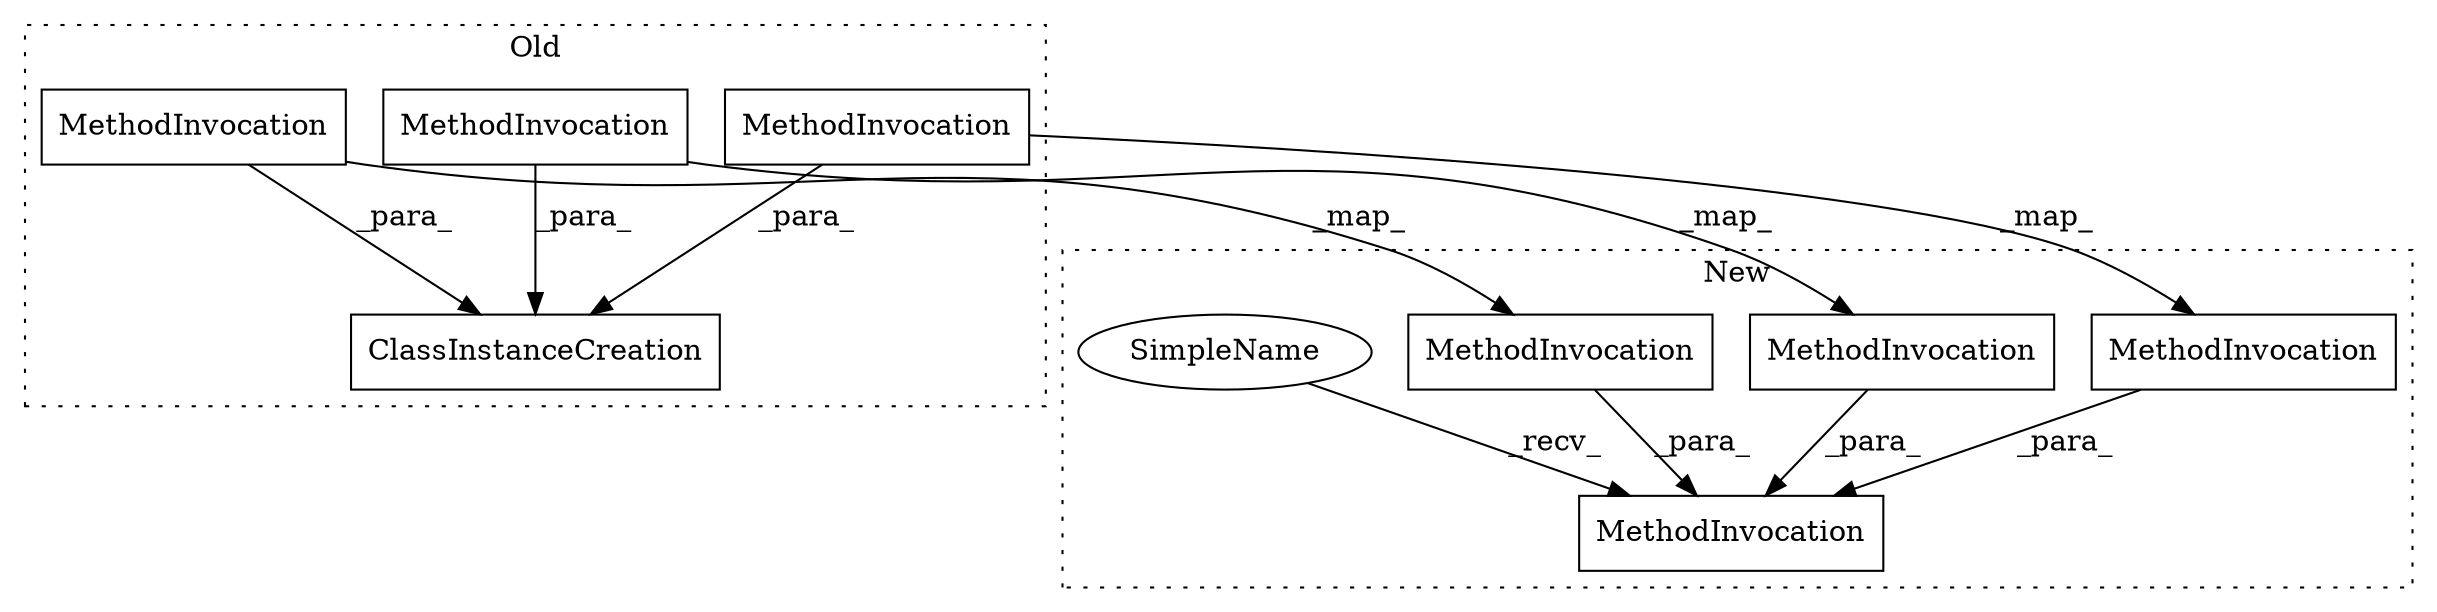 digraph G {
subgraph cluster0 {
1 [label="ClassInstanceCreation" a="14" s="2550,2656" l="32,1" shape="box"];
2 [label="MethodInvocation" a="32" s="2599,2613" l="8,1" shape="box"];
3 [label="MethodInvocation" a="32" s="2641,2655" l="8,1" shape="box"];
8 [label="MethodInvocation" a="32" s="2616,2630" l="8,1" shape="box"];
label = "Old";
style="dotted";
}
subgraph cluster1 {
4 [label="MethodInvocation" a="32" s="2576,2662" l="12,1" shape="box"];
5 [label="MethodInvocation" a="32" s="2622,2636" l="8,1" shape="box"];
6 [label="MethodInvocation" a="32" s="2647,2661" l="8,1" shape="box"];
7 [label="MethodInvocation" a="32" s="2605,2619" l="8,1" shape="box"];
9 [label="SimpleName" a="42" s="2554" l="21" shape="ellipse"];
label = "New";
style="dotted";
}
2 -> 7 [label="_map_"];
2 -> 1 [label="_para_"];
3 -> 1 [label="_para_"];
3 -> 6 [label="_map_"];
5 -> 4 [label="_para_"];
6 -> 4 [label="_para_"];
7 -> 4 [label="_para_"];
8 -> 1 [label="_para_"];
8 -> 5 [label="_map_"];
9 -> 4 [label="_recv_"];
}